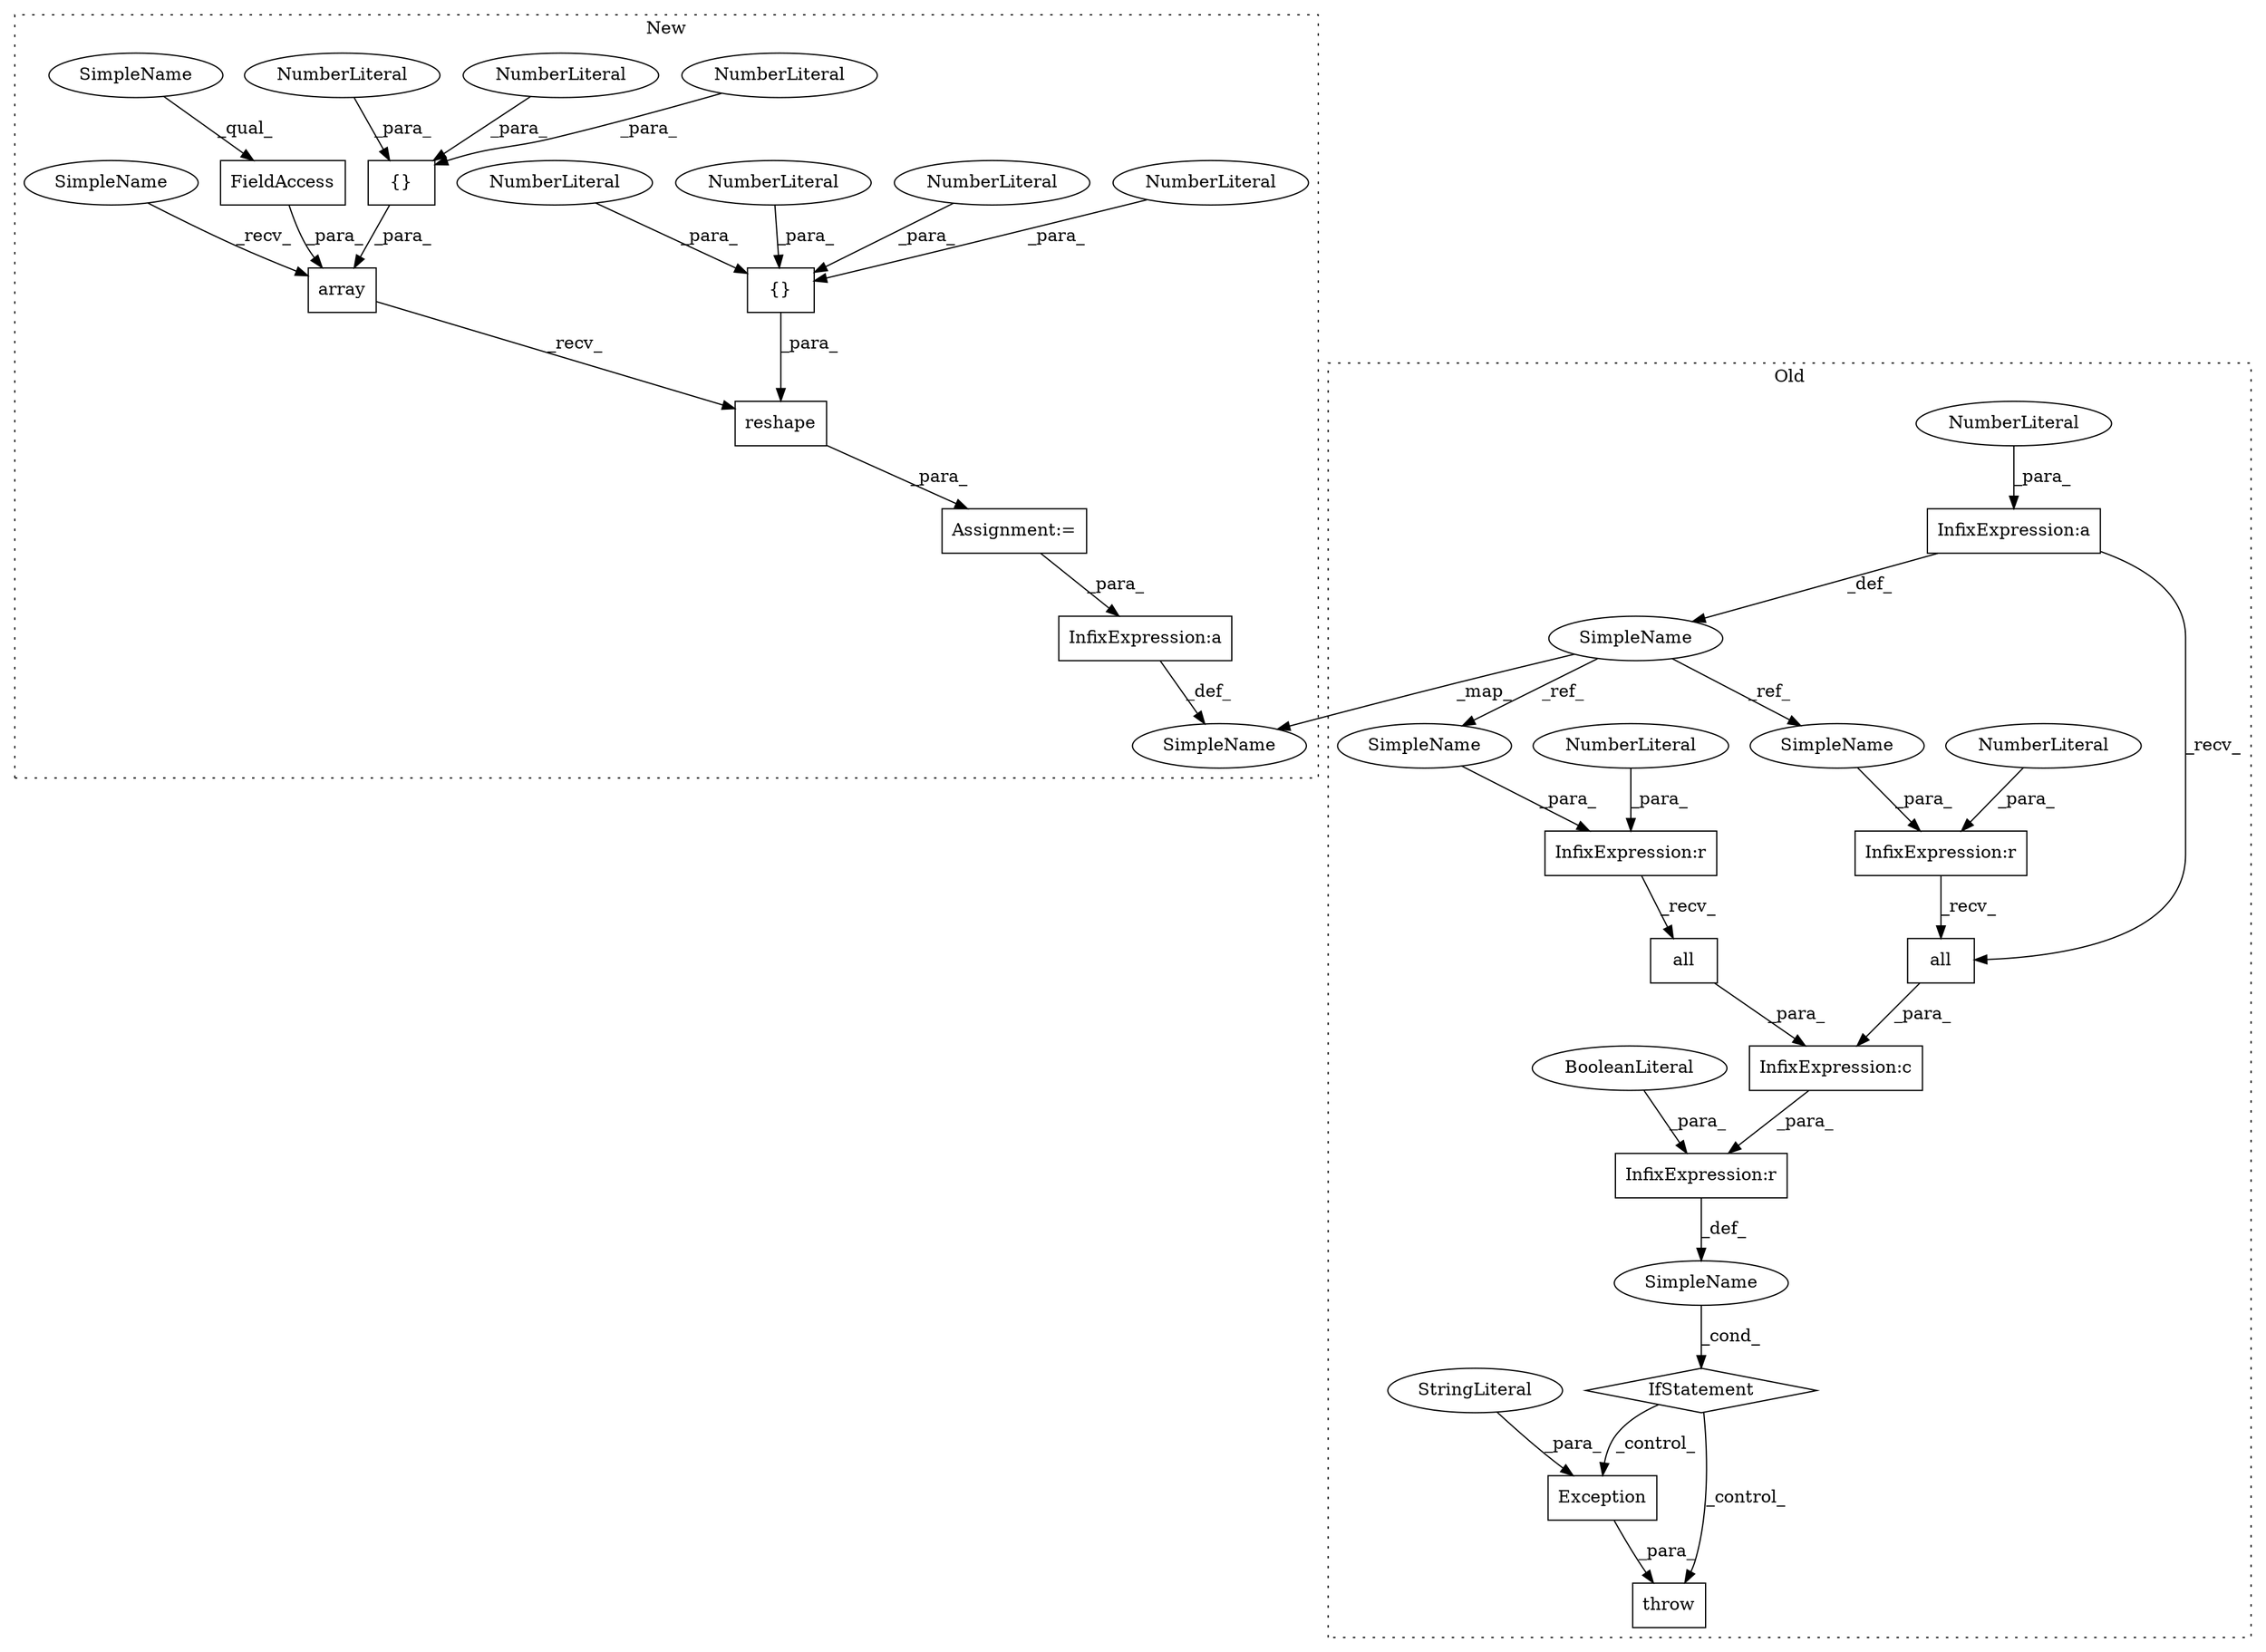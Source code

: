 digraph G {
subgraph cluster0 {
1 [label="IfStatement" a="25" s="691,746" l="4,2" shape="diamond"];
4 [label="InfixExpression:r" a="27" s="722" l="4" shape="box"];
6 [label="NumberLiteral" a="34" s="726" l="3" shape="ellipse"];
8 [label="SimpleName" a="42" s="" l="" shape="ellipse"];
9 [label="throw" a="53" s="756" l="6" shape="box"];
10 [label="all" a="32" s="708" l="5" shape="box"];
12 [label="InfixExpression:a" a="27" s="676" l="3" shape="box"];
13 [label="all" a="32" s="731" l="5" shape="box"];
14 [label="NumberLiteral" a="34" s="679" l="5" shape="ellipse"];
15 [label="InfixExpression:r" a="27" s="737" l="4" shape="box"];
17 [label="InfixExpression:r" a="27" s="698" l="4" shape="box"];
18 [label="NumberLiteral" a="34" s="697" l="1" shape="ellipse"];
26 [label="InfixExpression:c" a="27" s="713" l="4" shape="box"];
27 [label="SimpleName" a="42" s="666" l="4" shape="ellipse"];
29 [label="BooleanLiteral" a="9" s="741" l="5" shape="ellipse"];
31 [label="Exception" a="32" s="762,802" l="10,1" shape="box"];
32 [label="StringLiteral" a="45" s="772" l="30" shape="ellipse"];
33 [label="SimpleName" a="42" s="702" l="4" shape="ellipse"];
34 [label="SimpleName" a="42" s="718" l="4" shape="ellipse"];
label = "Old";
style="dotted";
}
subgraph cluster1 {
2 [label="array" a="32" s="691,746" l="6,1" shape="box"];
3 [label="Assignment:=" a="7" s="684" l="1" shape="box"];
5 [label="{}" a="4" s="708,731" l="1,1" shape="box"];
7 [label="FieldAccess" a="22" s="733" l="13" shape="box"];
11 [label="InfixExpression:a" a="27" s="791" l="3" shape="box"];
16 [label="NumberLiteral" a="34" s="716" l="7" shape="ellipse"];
19 [label="NumberLiteral" a="34" s="724" l="7" shape="ellipse"];
20 [label="{}" a="4" s="765,773" l="1,1" shape="box"];
21 [label="NumberLiteral" a="34" s="709" l="6" shape="ellipse"];
22 [label="NumberLiteral" a="34" s="768" l="1" shape="ellipse"];
23 [label="NumberLiteral" a="34" s="770" l="1" shape="ellipse"];
24 [label="NumberLiteral" a="34" s="766" l="1" shape="ellipse"];
25 [label="NumberLiteral" a="34" s="772" l="1" shape="ellipse"];
28 [label="SimpleName" a="42" s="781" l="4" shape="ellipse"];
30 [label="reshape" a="32" s="748,774" l="8,1" shape="box"];
35 [label="SimpleName" a="42" s="733" l="5" shape="ellipse"];
36 [label="SimpleName" a="42" s="685" l="5" shape="ellipse"];
label = "New";
style="dotted";
}
1 -> 9 [label="_control_"];
1 -> 31 [label="_control_"];
2 -> 30 [label="_recv_"];
3 -> 11 [label="_para_"];
4 -> 13 [label="_recv_"];
5 -> 2 [label="_para_"];
6 -> 4 [label="_para_"];
7 -> 2 [label="_para_"];
8 -> 1 [label="_cond_"];
10 -> 26 [label="_para_"];
11 -> 28 [label="_def_"];
12 -> 13 [label="_recv_"];
12 -> 27 [label="_def_"];
13 -> 26 [label="_para_"];
14 -> 12 [label="_para_"];
15 -> 8 [label="_def_"];
16 -> 5 [label="_para_"];
17 -> 10 [label="_recv_"];
18 -> 17 [label="_para_"];
19 -> 5 [label="_para_"];
20 -> 30 [label="_para_"];
21 -> 5 [label="_para_"];
22 -> 20 [label="_para_"];
23 -> 20 [label="_para_"];
24 -> 20 [label="_para_"];
25 -> 20 [label="_para_"];
26 -> 15 [label="_para_"];
27 -> 34 [label="_ref_"];
27 -> 28 [label="_map_"];
27 -> 33 [label="_ref_"];
29 -> 15 [label="_para_"];
30 -> 3 [label="_para_"];
31 -> 9 [label="_para_"];
32 -> 31 [label="_para_"];
33 -> 17 [label="_para_"];
34 -> 4 [label="_para_"];
35 -> 7 [label="_qual_"];
36 -> 2 [label="_recv_"];
}